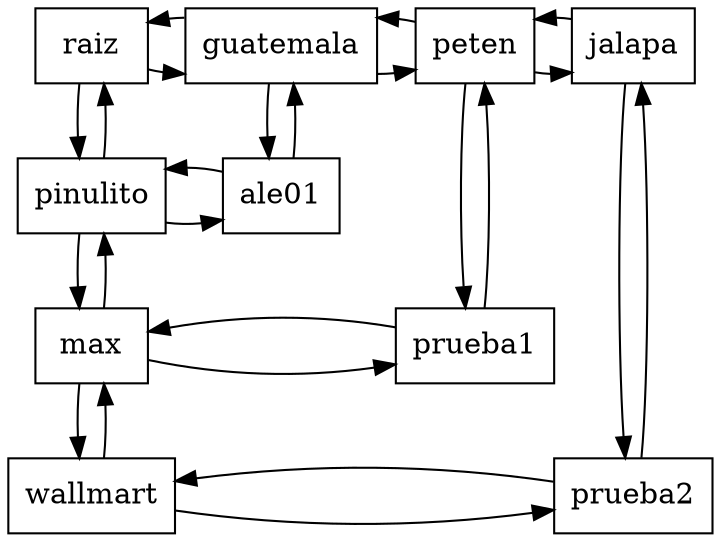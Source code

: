 digraph G {
    node[shape="box"] 

Nodo0_0[label = "raiz", group = "0"]
Nodo0_0->Nodo1_0
Nodo0_0->Nodo1_0[dir = back] 

Nodo0_0->Nodo0_1
Nodo0_0->Nodo0_1[dir = back] 

Nodo1_0[label = "guatemala", group = "1"]
Nodo1_0->Nodo2_0
Nodo1_0->Nodo2_0[dir = back] 

Nodo1_0->Nodo1_1
Nodo1_0->Nodo1_1[dir = back] 

Nodo2_0[label = "peten", group = "2"]
Nodo2_0->Nodo3_0
Nodo2_0->Nodo3_0[dir = back] 

Nodo2_0->Nodo2_2
Nodo2_0->Nodo2_2[dir = back] 

Nodo3_0[label = "jalapa", group = "3"]
Nodo3_0->Nodo3_3
Nodo3_0->Nodo3_3[dir = back] 

{rank=same;Nodo0_0;Nodo1_0;Nodo2_0;Nodo3_0}


Nodo0_1[label = "pinulito", group = "0"]
Nodo0_1->Nodo1_1
Nodo0_1->Nodo1_1[dir = back] 

Nodo0_1->Nodo0_2
Nodo0_1->Nodo0_2[dir = back] 

Nodo1_1[label = "ale01", group = "1"]
{rank=same;Nodo0_1;Nodo1_1}


Nodo0_2[label = "max", group = "0"]
Nodo0_2->Nodo2_2
Nodo0_2->Nodo2_2[dir = back] 

Nodo0_2->Nodo0_3
Nodo0_2->Nodo0_3[dir = back] 

Nodo2_2[label = "prueba1", group = "2"]
{rank=same;Nodo0_2;Nodo2_2}


Nodo0_3[label = "wallmart", group = "0"]
Nodo0_3->Nodo3_3
Nodo0_3->Nodo3_3[dir = back] 

Nodo3_3[label = "prueba2", group = "3"]
{rank=same;Nodo0_3;Nodo3_3}


}

